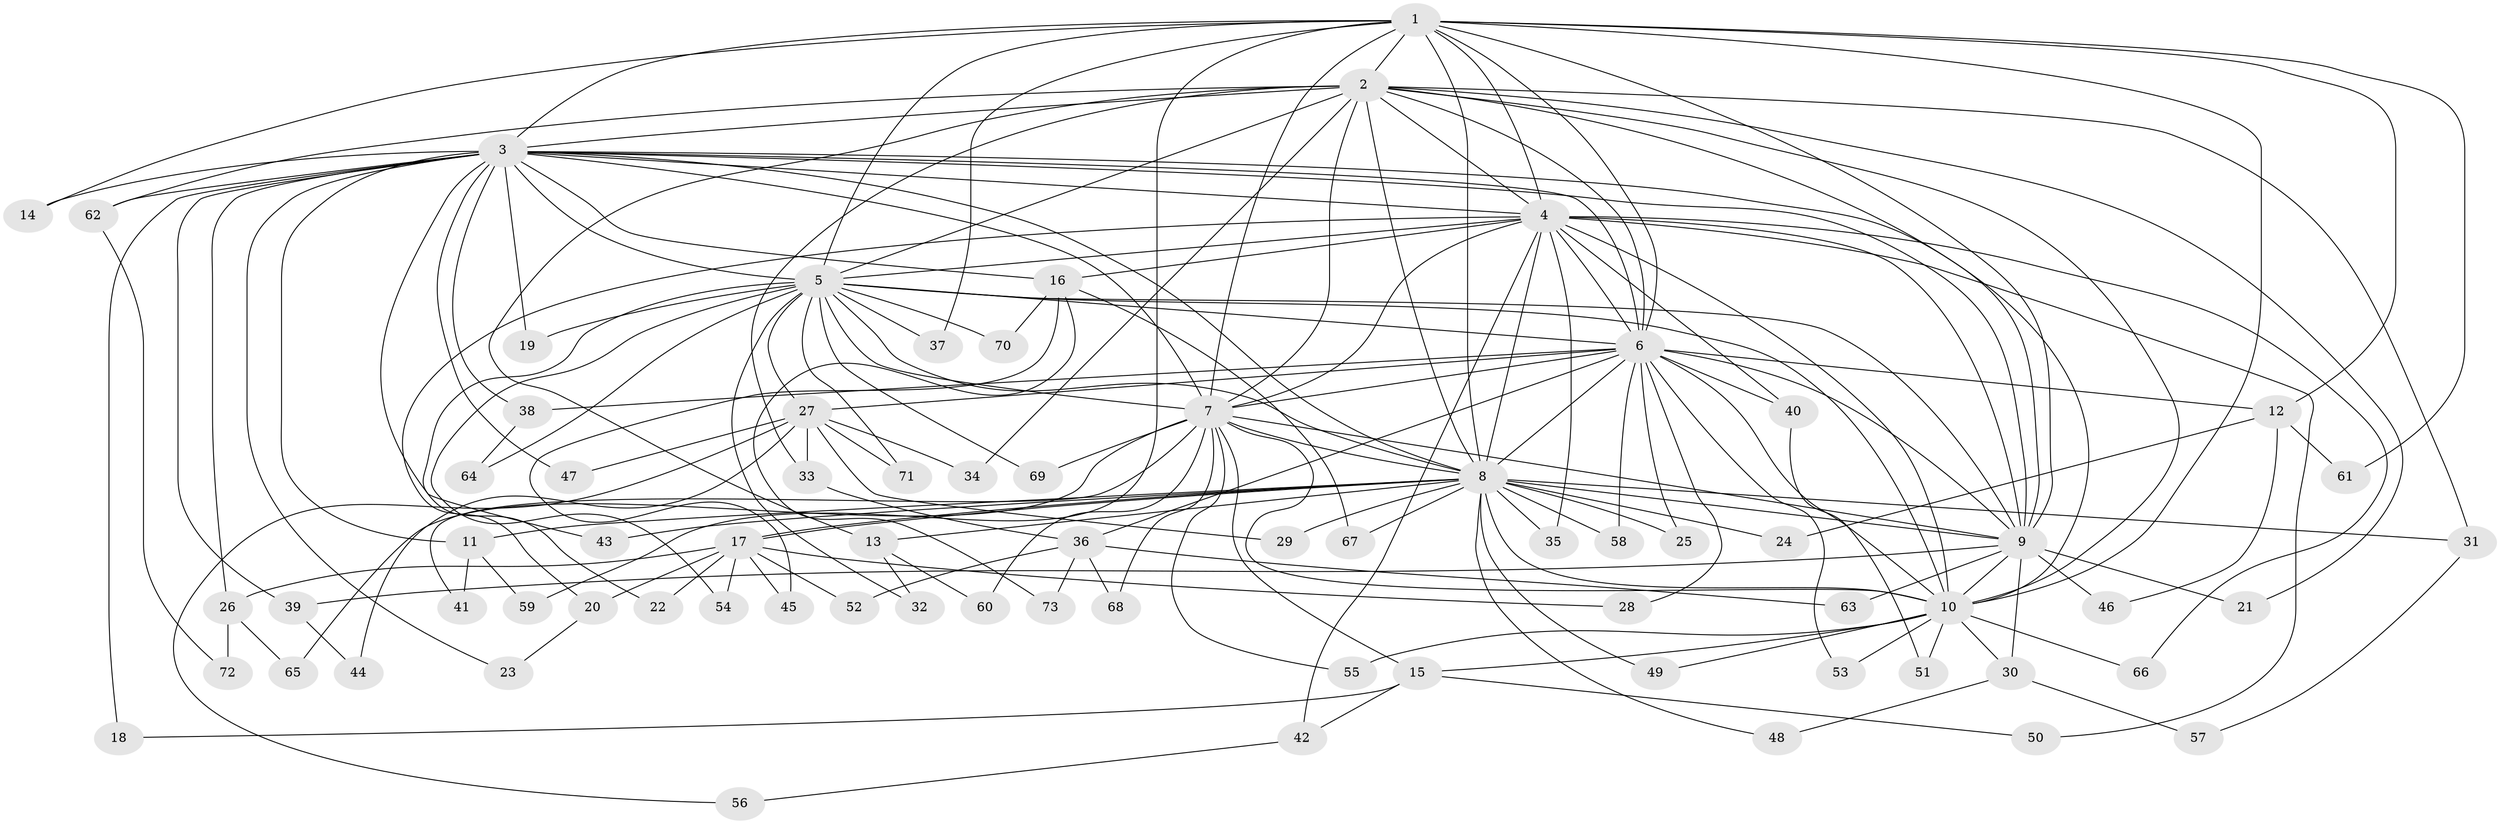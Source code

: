// coarse degree distribution, {11: 0.047619047619047616, 2: 0.23809523809523808, 1: 0.6190476190476191, 4: 0.047619047619047616, 14: 0.047619047619047616}
// Generated by graph-tools (version 1.1) at 2025/47/03/04/25 21:47:05]
// undirected, 73 vertices, 171 edges
graph export_dot {
graph [start="1"]
  node [color=gray90,style=filled];
  1;
  2;
  3;
  4;
  5;
  6;
  7;
  8;
  9;
  10;
  11;
  12;
  13;
  14;
  15;
  16;
  17;
  18;
  19;
  20;
  21;
  22;
  23;
  24;
  25;
  26;
  27;
  28;
  29;
  30;
  31;
  32;
  33;
  34;
  35;
  36;
  37;
  38;
  39;
  40;
  41;
  42;
  43;
  44;
  45;
  46;
  47;
  48;
  49;
  50;
  51;
  52;
  53;
  54;
  55;
  56;
  57;
  58;
  59;
  60;
  61;
  62;
  63;
  64;
  65;
  66;
  67;
  68;
  69;
  70;
  71;
  72;
  73;
  1 -- 2;
  1 -- 3;
  1 -- 4;
  1 -- 5;
  1 -- 6;
  1 -- 7;
  1 -- 8;
  1 -- 9;
  1 -- 10;
  1 -- 12;
  1 -- 14;
  1 -- 37;
  1 -- 59;
  1 -- 61;
  2 -- 3;
  2 -- 4;
  2 -- 5;
  2 -- 6;
  2 -- 7;
  2 -- 8;
  2 -- 9;
  2 -- 10;
  2 -- 13;
  2 -- 21;
  2 -- 31;
  2 -- 33;
  2 -- 34;
  2 -- 62;
  3 -- 4;
  3 -- 5;
  3 -- 6;
  3 -- 7;
  3 -- 8;
  3 -- 9;
  3 -- 10;
  3 -- 11;
  3 -- 14;
  3 -- 16;
  3 -- 18;
  3 -- 19;
  3 -- 23;
  3 -- 26;
  3 -- 38;
  3 -- 39;
  3 -- 43;
  3 -- 47;
  3 -- 62;
  4 -- 5;
  4 -- 6;
  4 -- 7;
  4 -- 8;
  4 -- 9;
  4 -- 10;
  4 -- 16;
  4 -- 20;
  4 -- 35;
  4 -- 40;
  4 -- 42;
  4 -- 50;
  4 -- 66;
  5 -- 6;
  5 -- 7;
  5 -- 8;
  5 -- 9;
  5 -- 10;
  5 -- 19;
  5 -- 22;
  5 -- 27;
  5 -- 32;
  5 -- 37;
  5 -- 54;
  5 -- 64;
  5 -- 69;
  5 -- 70;
  5 -- 71;
  6 -- 7;
  6 -- 8;
  6 -- 9;
  6 -- 10;
  6 -- 12;
  6 -- 25;
  6 -- 27;
  6 -- 28;
  6 -- 36;
  6 -- 38;
  6 -- 40;
  6 -- 53;
  6 -- 58;
  7 -- 8;
  7 -- 9;
  7 -- 10;
  7 -- 15;
  7 -- 41;
  7 -- 55;
  7 -- 60;
  7 -- 65;
  7 -- 68;
  7 -- 69;
  8 -- 9;
  8 -- 10;
  8 -- 11;
  8 -- 13;
  8 -- 17;
  8 -- 17;
  8 -- 24;
  8 -- 25;
  8 -- 29;
  8 -- 31;
  8 -- 35;
  8 -- 43;
  8 -- 48;
  8 -- 49;
  8 -- 58;
  8 -- 67;
  9 -- 10;
  9 -- 21;
  9 -- 30;
  9 -- 39;
  9 -- 46;
  9 -- 63;
  10 -- 15;
  10 -- 30;
  10 -- 49;
  10 -- 51;
  10 -- 53;
  10 -- 55;
  10 -- 66;
  11 -- 41;
  11 -- 59;
  12 -- 24;
  12 -- 46;
  12 -- 61;
  13 -- 32;
  13 -- 60;
  15 -- 18;
  15 -- 42;
  15 -- 50;
  16 -- 45;
  16 -- 67;
  16 -- 70;
  16 -- 73;
  17 -- 20;
  17 -- 22;
  17 -- 26;
  17 -- 28;
  17 -- 45;
  17 -- 52;
  17 -- 54;
  20 -- 23;
  26 -- 65;
  26 -- 72;
  27 -- 29;
  27 -- 33;
  27 -- 34;
  27 -- 44;
  27 -- 47;
  27 -- 56;
  27 -- 71;
  30 -- 48;
  30 -- 57;
  31 -- 57;
  33 -- 36;
  36 -- 52;
  36 -- 63;
  36 -- 68;
  36 -- 73;
  38 -- 64;
  39 -- 44;
  40 -- 51;
  42 -- 56;
  62 -- 72;
}
